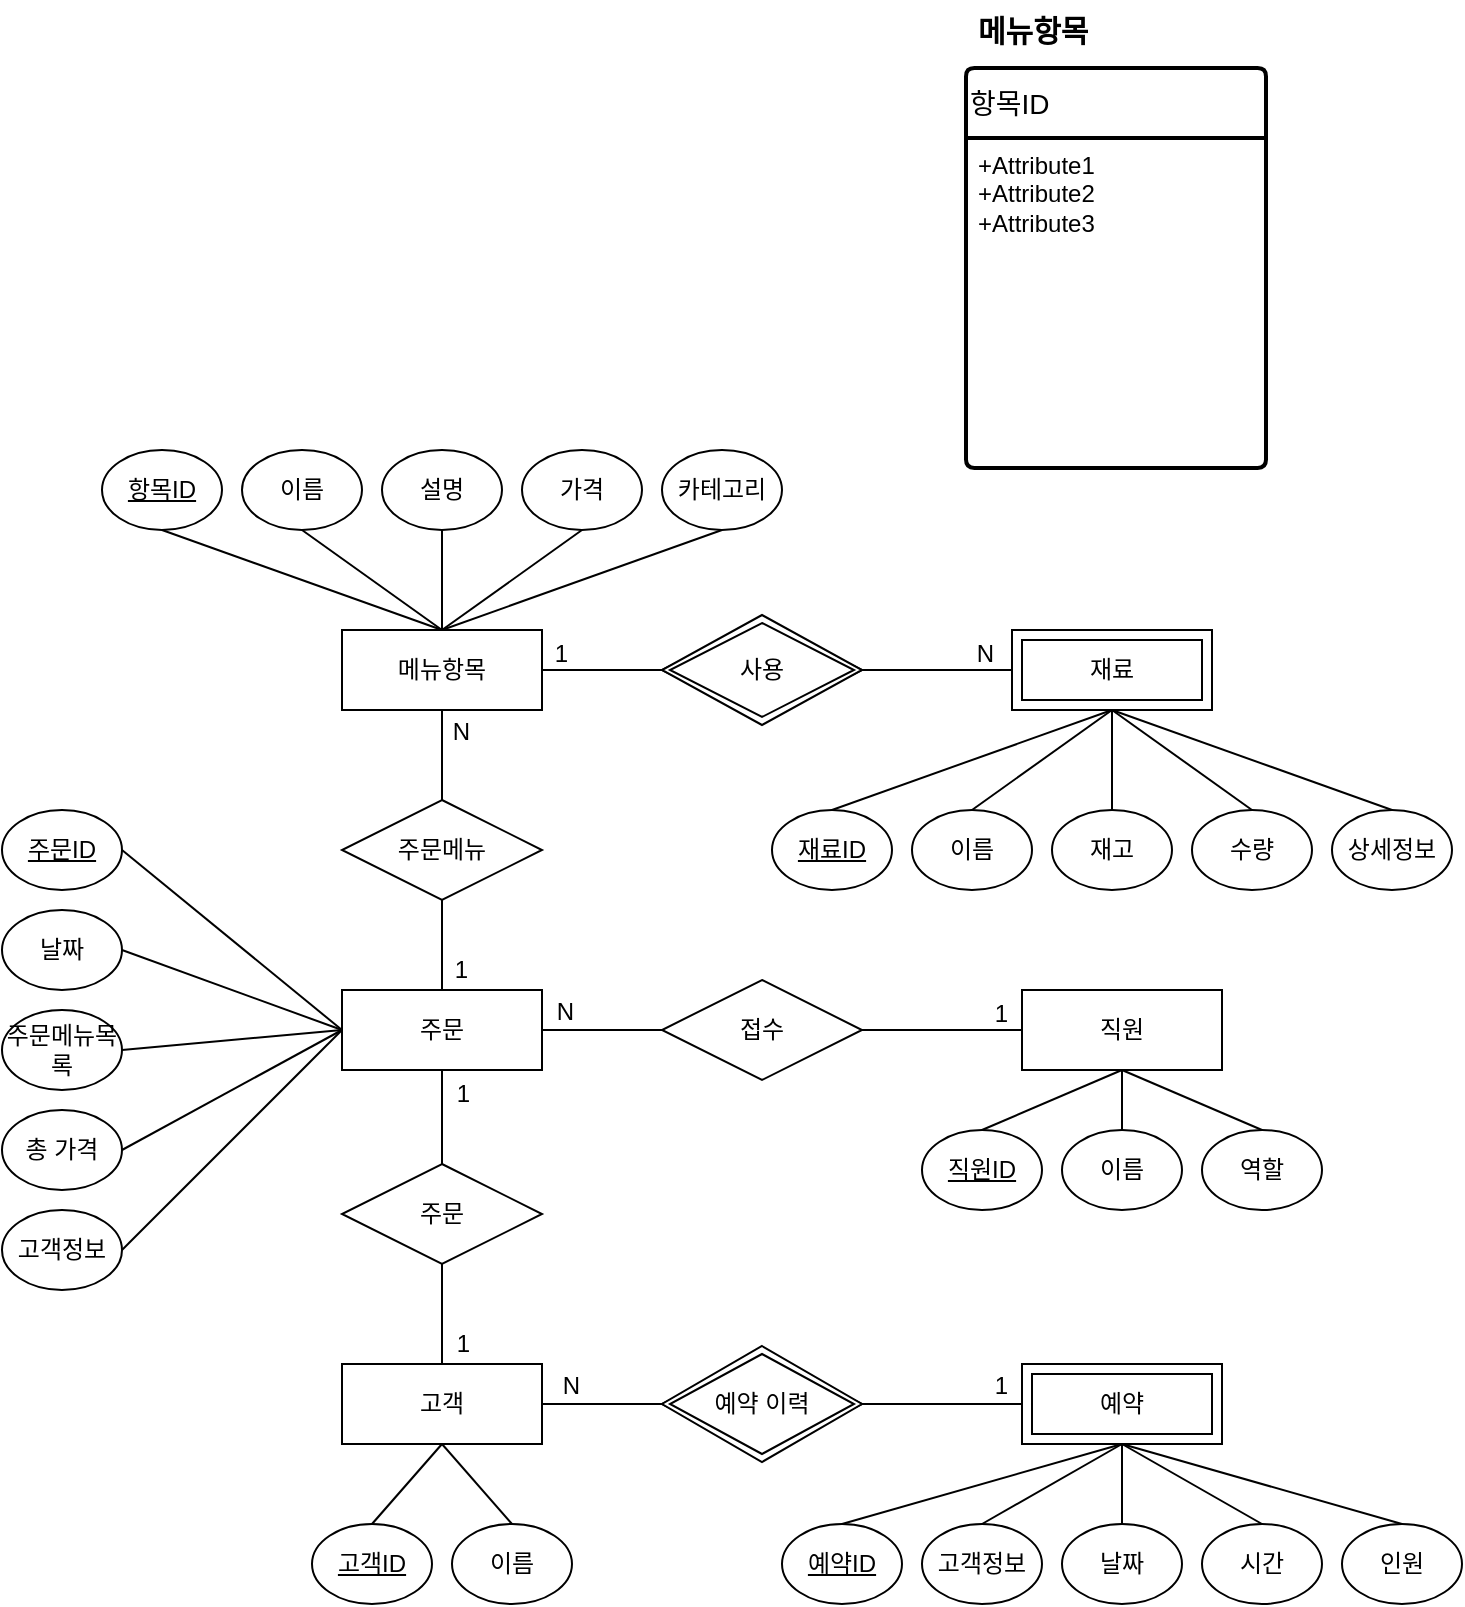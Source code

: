 <mxfile version="22.1.3" type="github">
  <diagram id="R2lEEEUBdFMjLlhIrx00" name="Page-1">
    <mxGraphModel dx="1400" dy="947" grid="0" gridSize="10" guides="1" tooltips="1" connect="1" arrows="1" fold="1" page="0" pageScale="1" pageWidth="850" pageHeight="1100" math="0" shadow="0" extFonts="Permanent Marker^https://fonts.googleapis.com/css?family=Permanent+Marker">
      <root>
        <mxCell id="0" />
        <mxCell id="1" parent="0" />
        <mxCell id="DVaIMUHScbvfM-ojIsnY-76" style="rounded=0;orthogonalLoop=1;jettySize=auto;html=1;exitX=0.5;exitY=1;exitDx=0;exitDy=0;entryX=0.5;entryY=0;entryDx=0;entryDy=0;endArrow=none;endFill=0;" edge="1" parent="1" source="DVaIMUHScbvfM-ojIsnY-1" target="DVaIMUHScbvfM-ojIsnY-67">
          <mxGeometry relative="1" as="geometry" />
        </mxCell>
        <mxCell id="DVaIMUHScbvfM-ojIsnY-1" value="메뉴항목" style="whiteSpace=wrap;html=1;align=center;" vertex="1" parent="1">
          <mxGeometry x="110" y="30" width="100" height="40" as="geometry" />
        </mxCell>
        <mxCell id="DVaIMUHScbvfM-ojIsnY-2" value="재료" style="whiteSpace=wrap;html=1;align=center;" vertex="1" parent="1">
          <mxGeometry x="445" y="30" width="100" height="40" as="geometry" />
        </mxCell>
        <mxCell id="DVaIMUHScbvfM-ojIsnY-81" style="rounded=0;orthogonalLoop=1;jettySize=auto;html=1;exitX=0.5;exitY=1;exitDx=0;exitDy=0;entryX=0.5;entryY=0;entryDx=0;entryDy=0;endArrow=none;endFill=0;" edge="1" parent="1" source="DVaIMUHScbvfM-ojIsnY-3" target="DVaIMUHScbvfM-ojIsnY-71">
          <mxGeometry relative="1" as="geometry" />
        </mxCell>
        <mxCell id="DVaIMUHScbvfM-ojIsnY-85" style="rounded=0;orthogonalLoop=1;jettySize=auto;html=1;exitX=1;exitY=0.5;exitDx=0;exitDy=0;entryX=0;entryY=0.5;entryDx=0;entryDy=0;endArrow=none;endFill=0;" edge="1" parent="1" source="DVaIMUHScbvfM-ojIsnY-3" target="DVaIMUHScbvfM-ojIsnY-68">
          <mxGeometry relative="1" as="geometry" />
        </mxCell>
        <mxCell id="DVaIMUHScbvfM-ojIsnY-3" value="주문" style="whiteSpace=wrap;html=1;align=center;" vertex="1" parent="1">
          <mxGeometry x="110" y="210" width="100" height="40" as="geometry" />
        </mxCell>
        <mxCell id="DVaIMUHScbvfM-ojIsnY-4" value="직원" style="whiteSpace=wrap;html=1;align=center;" vertex="1" parent="1">
          <mxGeometry x="450" y="210" width="100" height="40" as="geometry" />
        </mxCell>
        <mxCell id="DVaIMUHScbvfM-ojIsnY-5" value="예약" style="whiteSpace=wrap;html=1;align=center;" vertex="1" parent="1">
          <mxGeometry x="450" y="397" width="100" height="40" as="geometry" />
        </mxCell>
        <mxCell id="DVaIMUHScbvfM-ojIsnY-24" style="rounded=0;orthogonalLoop=1;jettySize=auto;html=1;exitX=0.5;exitY=0;exitDx=0;exitDy=0;endArrow=none;endFill=0;entryX=0.5;entryY=1;entryDx=0;entryDy=0;" edge="1" parent="1" source="DVaIMUHScbvfM-ojIsnY-6" target="DVaIMUHScbvfM-ojIsnY-2">
          <mxGeometry relative="1" as="geometry">
            <mxPoint x="495" y="80" as="targetPoint" />
          </mxGeometry>
        </mxCell>
        <mxCell id="DVaIMUHScbvfM-ojIsnY-6" value="재고" style="ellipse;whiteSpace=wrap;html=1;align=center;" vertex="1" parent="1">
          <mxGeometry x="465" y="120" width="60" height="40" as="geometry" />
        </mxCell>
        <mxCell id="DVaIMUHScbvfM-ojIsnY-23" style="rounded=0;orthogonalLoop=1;jettySize=auto;html=1;exitX=0.5;exitY=0;exitDx=0;exitDy=0;entryX=0.5;entryY=1;entryDx=0;entryDy=0;endArrow=none;endFill=0;" edge="1" parent="1" source="DVaIMUHScbvfM-ojIsnY-7" target="DVaIMUHScbvfM-ojIsnY-2">
          <mxGeometry relative="1" as="geometry" />
        </mxCell>
        <mxCell id="DVaIMUHScbvfM-ojIsnY-7" value="이름" style="ellipse;whiteSpace=wrap;html=1;align=center;" vertex="1" parent="1">
          <mxGeometry x="395" y="120" width="60" height="40" as="geometry" />
        </mxCell>
        <mxCell id="DVaIMUHScbvfM-ojIsnY-21" style="rounded=0;orthogonalLoop=1;jettySize=auto;html=1;exitX=0.5;exitY=0;exitDx=0;exitDy=0;entryX=0.5;entryY=1;entryDx=0;entryDy=0;endArrow=none;endFill=0;" edge="1" parent="1" source="DVaIMUHScbvfM-ojIsnY-8" target="DVaIMUHScbvfM-ojIsnY-2">
          <mxGeometry relative="1" as="geometry" />
        </mxCell>
        <mxCell id="DVaIMUHScbvfM-ojIsnY-8" value="&lt;u&gt;재료ID&lt;/u&gt;" style="ellipse;whiteSpace=wrap;html=1;align=center;" vertex="1" parent="1">
          <mxGeometry x="325" y="120" width="60" height="40" as="geometry" />
        </mxCell>
        <mxCell id="DVaIMUHScbvfM-ojIsnY-18" style="rounded=0;orthogonalLoop=1;jettySize=auto;html=1;exitX=0.5;exitY=1;exitDx=0;exitDy=0;entryX=0.5;entryY=0;entryDx=0;entryDy=0;endArrow=none;endFill=0;" edge="1" parent="1" source="DVaIMUHScbvfM-ojIsnY-9" target="DVaIMUHScbvfM-ojIsnY-1">
          <mxGeometry relative="1" as="geometry" />
        </mxCell>
        <mxCell id="DVaIMUHScbvfM-ojIsnY-9" value="카테고리" style="ellipse;whiteSpace=wrap;html=1;align=center;" vertex="1" parent="1">
          <mxGeometry x="270" y="-60" width="60" height="40" as="geometry" />
        </mxCell>
        <mxCell id="DVaIMUHScbvfM-ojIsnY-17" style="rounded=0;orthogonalLoop=1;jettySize=auto;html=1;exitX=0.5;exitY=1;exitDx=0;exitDy=0;entryX=0.5;entryY=0;entryDx=0;entryDy=0;endArrow=none;endFill=0;" edge="1" parent="1" source="DVaIMUHScbvfM-ojIsnY-10" target="DVaIMUHScbvfM-ojIsnY-1">
          <mxGeometry relative="1" as="geometry" />
        </mxCell>
        <mxCell id="DVaIMUHScbvfM-ojIsnY-10" value="가격" style="ellipse;whiteSpace=wrap;html=1;align=center;" vertex="1" parent="1">
          <mxGeometry x="200" y="-60" width="60" height="40" as="geometry" />
        </mxCell>
        <mxCell id="DVaIMUHScbvfM-ojIsnY-16" style="rounded=0;orthogonalLoop=1;jettySize=auto;html=1;exitX=0.5;exitY=1;exitDx=0;exitDy=0;endArrow=none;endFill=0;entryX=0.5;entryY=0;entryDx=0;entryDy=0;" edge="1" parent="1" source="DVaIMUHScbvfM-ojIsnY-11" target="DVaIMUHScbvfM-ojIsnY-1">
          <mxGeometry relative="1" as="geometry">
            <mxPoint x="180" y="70" as="targetPoint" />
          </mxGeometry>
        </mxCell>
        <mxCell id="DVaIMUHScbvfM-ojIsnY-11" value="설명" style="ellipse;whiteSpace=wrap;html=1;align=center;" vertex="1" parent="1">
          <mxGeometry x="130" y="-60" width="60" height="40" as="geometry" />
        </mxCell>
        <mxCell id="DVaIMUHScbvfM-ojIsnY-15" style="rounded=0;orthogonalLoop=1;jettySize=auto;html=1;exitX=0.5;exitY=1;exitDx=0;exitDy=0;endArrow=none;endFill=0;entryX=0.5;entryY=0;entryDx=0;entryDy=0;" edge="1" parent="1" source="DVaIMUHScbvfM-ojIsnY-12" target="DVaIMUHScbvfM-ojIsnY-1">
          <mxGeometry relative="1" as="geometry">
            <mxPoint x="180" y="70" as="targetPoint" />
          </mxGeometry>
        </mxCell>
        <mxCell id="DVaIMUHScbvfM-ojIsnY-12" value="이름" style="ellipse;whiteSpace=wrap;html=1;align=center;" vertex="1" parent="1">
          <mxGeometry x="60" y="-60" width="60" height="40" as="geometry" />
        </mxCell>
        <mxCell id="DVaIMUHScbvfM-ojIsnY-14" style="rounded=0;orthogonalLoop=1;jettySize=auto;html=1;exitX=0.5;exitY=1;exitDx=0;exitDy=0;entryX=0.5;entryY=0;entryDx=0;entryDy=0;endArrow=none;endFill=0;" edge="1" parent="1" source="DVaIMUHScbvfM-ojIsnY-13" target="DVaIMUHScbvfM-ojIsnY-1">
          <mxGeometry relative="1" as="geometry" />
        </mxCell>
        <mxCell id="DVaIMUHScbvfM-ojIsnY-13" value="&lt;u&gt;항목ID&lt;/u&gt;" style="ellipse;whiteSpace=wrap;html=1;align=center;" vertex="1" parent="1">
          <mxGeometry x="-10" y="-60" width="60" height="40" as="geometry" />
        </mxCell>
        <mxCell id="DVaIMUHScbvfM-ojIsnY-25" style="rounded=0;orthogonalLoop=1;jettySize=auto;html=1;exitX=0.5;exitY=0;exitDx=0;exitDy=0;entryX=0.5;entryY=1;entryDx=0;entryDy=0;endArrow=none;endFill=0;" edge="1" parent="1" source="DVaIMUHScbvfM-ojIsnY-19" target="DVaIMUHScbvfM-ojIsnY-2">
          <mxGeometry relative="1" as="geometry" />
        </mxCell>
        <mxCell id="DVaIMUHScbvfM-ojIsnY-19" value="수량" style="ellipse;whiteSpace=wrap;html=1;align=center;" vertex="1" parent="1">
          <mxGeometry x="535" y="120" width="60" height="40" as="geometry" />
        </mxCell>
        <mxCell id="DVaIMUHScbvfM-ojIsnY-26" style="rounded=0;orthogonalLoop=1;jettySize=auto;html=1;exitX=0.5;exitY=0;exitDx=0;exitDy=0;entryX=0.5;entryY=1;entryDx=0;entryDy=0;endArrow=none;endFill=0;" edge="1" parent="1" source="DVaIMUHScbvfM-ojIsnY-20" target="DVaIMUHScbvfM-ojIsnY-2">
          <mxGeometry relative="1" as="geometry" />
        </mxCell>
        <mxCell id="DVaIMUHScbvfM-ojIsnY-20" value="상세정보" style="ellipse;whiteSpace=wrap;html=1;align=center;" vertex="1" parent="1">
          <mxGeometry x="605" y="120" width="60" height="40" as="geometry" />
        </mxCell>
        <mxCell id="DVaIMUHScbvfM-ojIsnY-31" style="rounded=0;orthogonalLoop=1;jettySize=auto;html=1;exitX=0.5;exitY=0;exitDx=0;exitDy=0;endArrow=none;endFill=0;entryX=0.5;entryY=1;entryDx=0;entryDy=0;" edge="1" parent="1" source="DVaIMUHScbvfM-ojIsnY-27" target="DVaIMUHScbvfM-ojIsnY-4">
          <mxGeometry relative="1" as="geometry">
            <mxPoint x="500" y="230" as="targetPoint" />
          </mxGeometry>
        </mxCell>
        <mxCell id="DVaIMUHScbvfM-ojIsnY-27" value="이름" style="ellipse;whiteSpace=wrap;html=1;align=center;" vertex="1" parent="1">
          <mxGeometry x="470" y="280" width="60" height="40" as="geometry" />
        </mxCell>
        <mxCell id="DVaIMUHScbvfM-ojIsnY-30" style="rounded=0;orthogonalLoop=1;jettySize=auto;html=1;exitX=0.5;exitY=0;exitDx=0;exitDy=0;entryX=0.5;entryY=1;entryDx=0;entryDy=0;endArrow=none;endFill=0;" edge="1" parent="1" source="DVaIMUHScbvfM-ojIsnY-28" target="DVaIMUHScbvfM-ojIsnY-4">
          <mxGeometry relative="1" as="geometry" />
        </mxCell>
        <mxCell id="DVaIMUHScbvfM-ojIsnY-28" value="직원ID" style="ellipse;whiteSpace=wrap;html=1;align=center;fontStyle=4" vertex="1" parent="1">
          <mxGeometry x="400" y="280" width="60" height="40" as="geometry" />
        </mxCell>
        <mxCell id="DVaIMUHScbvfM-ojIsnY-32" style="rounded=0;orthogonalLoop=1;jettySize=auto;html=1;exitX=0.5;exitY=0;exitDx=0;exitDy=0;entryX=0.5;entryY=1;entryDx=0;entryDy=0;endArrow=none;endFill=0;" edge="1" parent="1" source="DVaIMUHScbvfM-ojIsnY-29" target="DVaIMUHScbvfM-ojIsnY-4">
          <mxGeometry relative="1" as="geometry" />
        </mxCell>
        <mxCell id="DVaIMUHScbvfM-ojIsnY-29" value="역할" style="ellipse;whiteSpace=wrap;html=1;align=center;" vertex="1" parent="1">
          <mxGeometry x="540" y="280" width="60" height="40" as="geometry" />
        </mxCell>
        <mxCell id="DVaIMUHScbvfM-ojIsnY-39" style="rounded=0;orthogonalLoop=1;jettySize=auto;html=1;exitX=1;exitY=0.5;exitDx=0;exitDy=0;entryX=0;entryY=0.5;entryDx=0;entryDy=0;endArrow=none;endFill=0;" edge="1" parent="1" source="DVaIMUHScbvfM-ojIsnY-33" target="DVaIMUHScbvfM-ojIsnY-3">
          <mxGeometry relative="1" as="geometry" />
        </mxCell>
        <mxCell id="DVaIMUHScbvfM-ojIsnY-33" value="&lt;u&gt;주문ID&lt;/u&gt;" style="ellipse;whiteSpace=wrap;html=1;align=center;" vertex="1" parent="1">
          <mxGeometry x="-60" y="120" width="60" height="40" as="geometry" />
        </mxCell>
        <mxCell id="DVaIMUHScbvfM-ojIsnY-40" style="rounded=0;orthogonalLoop=1;jettySize=auto;html=1;exitX=1;exitY=0.5;exitDx=0;exitDy=0;entryX=0;entryY=0.5;entryDx=0;entryDy=0;endArrow=none;endFill=0;" edge="1" parent="1" source="DVaIMUHScbvfM-ojIsnY-34" target="DVaIMUHScbvfM-ojIsnY-3">
          <mxGeometry relative="1" as="geometry" />
        </mxCell>
        <mxCell id="DVaIMUHScbvfM-ojIsnY-34" value="날짜" style="ellipse;whiteSpace=wrap;html=1;align=center;" vertex="1" parent="1">
          <mxGeometry x="-60" y="170" width="60" height="40" as="geometry" />
        </mxCell>
        <mxCell id="DVaIMUHScbvfM-ojIsnY-41" style="rounded=0;orthogonalLoop=1;jettySize=auto;html=1;exitX=1;exitY=0.5;exitDx=0;exitDy=0;entryX=0;entryY=0.5;entryDx=0;entryDy=0;endArrow=none;endFill=0;" edge="1" parent="1" source="DVaIMUHScbvfM-ojIsnY-36" target="DVaIMUHScbvfM-ojIsnY-3">
          <mxGeometry relative="1" as="geometry" />
        </mxCell>
        <mxCell id="DVaIMUHScbvfM-ojIsnY-36" value="주문메뉴목록" style="ellipse;whiteSpace=wrap;html=1;align=center;" vertex="1" parent="1">
          <mxGeometry x="-60" y="220" width="60" height="40" as="geometry" />
        </mxCell>
        <mxCell id="DVaIMUHScbvfM-ojIsnY-42" style="rounded=0;orthogonalLoop=1;jettySize=auto;html=1;exitX=1;exitY=0.5;exitDx=0;exitDy=0;entryX=0;entryY=0.5;entryDx=0;entryDy=0;endArrow=none;endFill=0;" edge="1" parent="1" source="DVaIMUHScbvfM-ojIsnY-37" target="DVaIMUHScbvfM-ojIsnY-3">
          <mxGeometry relative="1" as="geometry" />
        </mxCell>
        <mxCell id="DVaIMUHScbvfM-ojIsnY-37" value="총 가격" style="ellipse;whiteSpace=wrap;html=1;align=center;" vertex="1" parent="1">
          <mxGeometry x="-60" y="270" width="60" height="40" as="geometry" />
        </mxCell>
        <mxCell id="DVaIMUHScbvfM-ojIsnY-43" style="rounded=0;orthogonalLoop=1;jettySize=auto;html=1;exitX=1;exitY=0.5;exitDx=0;exitDy=0;entryX=0;entryY=0.5;entryDx=0;entryDy=0;endArrow=none;endFill=0;" edge="1" parent="1" source="DVaIMUHScbvfM-ojIsnY-38" target="DVaIMUHScbvfM-ojIsnY-3">
          <mxGeometry relative="1" as="geometry" />
        </mxCell>
        <mxCell id="DVaIMUHScbvfM-ojIsnY-38" value="고객정보" style="ellipse;whiteSpace=wrap;html=1;align=center;" vertex="1" parent="1">
          <mxGeometry x="-60" y="320" width="60" height="40" as="geometry" />
        </mxCell>
        <mxCell id="DVaIMUHScbvfM-ojIsnY-50" style="rounded=0;orthogonalLoop=1;jettySize=auto;html=1;exitX=0.5;exitY=0;exitDx=0;exitDy=0;entryX=0.5;entryY=1;entryDx=0;entryDy=0;endArrow=none;endFill=0;" edge="1" parent="1" source="DVaIMUHScbvfM-ojIsnY-44" target="DVaIMUHScbvfM-ojIsnY-5">
          <mxGeometry relative="1" as="geometry" />
        </mxCell>
        <mxCell id="DVaIMUHScbvfM-ojIsnY-44" value="&lt;u&gt;예약ID&lt;/u&gt;" style="ellipse;whiteSpace=wrap;html=1;align=center;" vertex="1" parent="1">
          <mxGeometry x="330" y="477" width="60" height="40" as="geometry" />
        </mxCell>
        <mxCell id="DVaIMUHScbvfM-ojIsnY-51" style="rounded=0;orthogonalLoop=1;jettySize=auto;html=1;exitX=0.5;exitY=0;exitDx=0;exitDy=0;entryX=0.5;entryY=1;entryDx=0;entryDy=0;endArrow=none;endFill=0;" edge="1" parent="1" source="DVaIMUHScbvfM-ojIsnY-45" target="DVaIMUHScbvfM-ojIsnY-5">
          <mxGeometry relative="1" as="geometry" />
        </mxCell>
        <mxCell id="DVaIMUHScbvfM-ojIsnY-45" value="고객정보" style="ellipse;whiteSpace=wrap;html=1;align=center;" vertex="1" parent="1">
          <mxGeometry x="400" y="477" width="60" height="40" as="geometry" />
        </mxCell>
        <mxCell id="DVaIMUHScbvfM-ojIsnY-52" style="rounded=0;orthogonalLoop=1;jettySize=auto;html=1;exitX=0.5;exitY=0;exitDx=0;exitDy=0;entryX=0.5;entryY=1;entryDx=0;entryDy=0;endArrow=none;endFill=0;" edge="1" parent="1" source="DVaIMUHScbvfM-ojIsnY-47" target="DVaIMUHScbvfM-ojIsnY-5">
          <mxGeometry relative="1" as="geometry" />
        </mxCell>
        <mxCell id="DVaIMUHScbvfM-ojIsnY-47" value="날짜" style="ellipse;whiteSpace=wrap;html=1;align=center;" vertex="1" parent="1">
          <mxGeometry x="470" y="477" width="60" height="40" as="geometry" />
        </mxCell>
        <mxCell id="DVaIMUHScbvfM-ojIsnY-53" style="rounded=0;orthogonalLoop=1;jettySize=auto;html=1;exitX=0.5;exitY=0;exitDx=0;exitDy=0;entryX=0.5;entryY=1;entryDx=0;entryDy=0;endArrow=none;endFill=0;" edge="1" parent="1" source="DVaIMUHScbvfM-ojIsnY-48" target="DVaIMUHScbvfM-ojIsnY-5">
          <mxGeometry relative="1" as="geometry" />
        </mxCell>
        <mxCell id="DVaIMUHScbvfM-ojIsnY-48" value="시간" style="ellipse;whiteSpace=wrap;html=1;align=center;" vertex="1" parent="1">
          <mxGeometry x="540" y="477" width="60" height="40" as="geometry" />
        </mxCell>
        <mxCell id="DVaIMUHScbvfM-ojIsnY-54" style="rounded=0;orthogonalLoop=1;jettySize=auto;html=1;exitX=0.5;exitY=0;exitDx=0;exitDy=0;entryX=0.5;entryY=1;entryDx=0;entryDy=0;endArrow=none;endFill=0;" edge="1" parent="1" source="DVaIMUHScbvfM-ojIsnY-49" target="DVaIMUHScbvfM-ojIsnY-5">
          <mxGeometry relative="1" as="geometry" />
        </mxCell>
        <mxCell id="DVaIMUHScbvfM-ojIsnY-49" value="인원" style="ellipse;whiteSpace=wrap;html=1;align=center;" vertex="1" parent="1">
          <mxGeometry x="610" y="477" width="60" height="40" as="geometry" />
        </mxCell>
        <mxCell id="DVaIMUHScbvfM-ojIsnY-83" style="rounded=0;orthogonalLoop=1;jettySize=auto;html=1;exitX=1;exitY=0.5;exitDx=0;exitDy=0;entryX=0;entryY=0.5;entryDx=0;entryDy=0;endArrow=none;endFill=0;" edge="1" parent="1" source="DVaIMUHScbvfM-ojIsnY-55" target="DVaIMUHScbvfM-ojIsnY-72">
          <mxGeometry relative="1" as="geometry" />
        </mxCell>
        <mxCell id="DVaIMUHScbvfM-ojIsnY-55" value="고객" style="whiteSpace=wrap;html=1;align=center;" vertex="1" parent="1">
          <mxGeometry x="110" y="397" width="100" height="40" as="geometry" />
        </mxCell>
        <mxCell id="DVaIMUHScbvfM-ojIsnY-65" style="rounded=0;orthogonalLoop=1;jettySize=auto;html=1;exitX=0.5;exitY=0;exitDx=0;exitDy=0;entryX=0.5;entryY=1;entryDx=0;entryDy=0;endArrow=none;endFill=0;" edge="1" parent="1" source="DVaIMUHScbvfM-ojIsnY-56" target="DVaIMUHScbvfM-ojIsnY-55">
          <mxGeometry relative="1" as="geometry" />
        </mxCell>
        <mxCell id="DVaIMUHScbvfM-ojIsnY-56" value="&lt;u&gt;고객ID&lt;/u&gt;" style="ellipse;whiteSpace=wrap;html=1;align=center;" vertex="1" parent="1">
          <mxGeometry x="95" y="477" width="60" height="40" as="geometry" />
        </mxCell>
        <mxCell id="DVaIMUHScbvfM-ojIsnY-66" style="rounded=0;orthogonalLoop=1;jettySize=auto;html=1;exitX=0.5;exitY=0;exitDx=0;exitDy=0;entryX=0.5;entryY=1;entryDx=0;entryDy=0;endArrow=none;endFill=0;" edge="1" parent="1" source="DVaIMUHScbvfM-ojIsnY-58" target="DVaIMUHScbvfM-ojIsnY-55">
          <mxGeometry relative="1" as="geometry" />
        </mxCell>
        <mxCell id="DVaIMUHScbvfM-ojIsnY-58" value="이름" style="ellipse;whiteSpace=wrap;html=1;align=center;" vertex="1" parent="1">
          <mxGeometry x="165" y="477" width="60" height="40" as="geometry" />
        </mxCell>
        <mxCell id="DVaIMUHScbvfM-ojIsnY-60" value="사용" style="shape=rhombus;perimeter=rhombusPerimeter;whiteSpace=wrap;html=1;align=center;" vertex="1" parent="1">
          <mxGeometry x="270" y="25" width="100" height="50" as="geometry" />
        </mxCell>
        <mxCell id="DVaIMUHScbvfM-ojIsnY-61" value="" style="endArrow=none;html=1;rounded=0;exitX=1;exitY=0.5;exitDx=0;exitDy=0;entryX=0;entryY=0.5;entryDx=0;entryDy=0;" edge="1" parent="1" source="DVaIMUHScbvfM-ojIsnY-1" target="DVaIMUHScbvfM-ojIsnY-60">
          <mxGeometry relative="1" as="geometry">
            <mxPoint x="220" y="50" as="sourcePoint" />
            <mxPoint x="320" y="50" as="targetPoint" />
          </mxGeometry>
        </mxCell>
        <mxCell id="DVaIMUHScbvfM-ojIsnY-62" value="1" style="resizable=0;html=1;whiteSpace=wrap;align=right;verticalAlign=bottom;" connectable="0" vertex="1" parent="DVaIMUHScbvfM-ojIsnY-61">
          <mxGeometry x="1" relative="1" as="geometry">
            <mxPoint x="-46" as="offset" />
          </mxGeometry>
        </mxCell>
        <mxCell id="DVaIMUHScbvfM-ojIsnY-63" value="" style="endArrow=none;html=1;rounded=0;exitX=1;exitY=0.5;exitDx=0;exitDy=0;entryX=0;entryY=0.5;entryDx=0;entryDy=0;" edge="1" parent="1" source="DVaIMUHScbvfM-ojIsnY-60" target="DVaIMUHScbvfM-ojIsnY-2">
          <mxGeometry relative="1" as="geometry">
            <mxPoint x="325.0" y="50.0" as="sourcePoint" />
            <mxPoint x="445" as="targetPoint" />
          </mxGeometry>
        </mxCell>
        <mxCell id="DVaIMUHScbvfM-ojIsnY-64" value="N" style="resizable=0;html=1;whiteSpace=wrap;align=right;verticalAlign=bottom;" connectable="0" vertex="1" parent="DVaIMUHScbvfM-ojIsnY-63">
          <mxGeometry x="1" relative="1" as="geometry">
            <mxPoint x="-8" as="offset" />
          </mxGeometry>
        </mxCell>
        <mxCell id="DVaIMUHScbvfM-ojIsnY-78" style="rounded=0;orthogonalLoop=1;jettySize=auto;html=1;exitX=0.5;exitY=1;exitDx=0;exitDy=0;entryX=0.5;entryY=0;entryDx=0;entryDy=0;endArrow=none;endFill=0;" edge="1" parent="1" source="DVaIMUHScbvfM-ojIsnY-67" target="DVaIMUHScbvfM-ojIsnY-3">
          <mxGeometry relative="1" as="geometry" />
        </mxCell>
        <mxCell id="DVaIMUHScbvfM-ojIsnY-67" value="주문메뉴" style="shape=rhombus;perimeter=rhombusPerimeter;whiteSpace=wrap;html=1;align=center;" vertex="1" parent="1">
          <mxGeometry x="110" y="115" width="100" height="50" as="geometry" />
        </mxCell>
        <mxCell id="DVaIMUHScbvfM-ojIsnY-86" style="rounded=0;orthogonalLoop=1;jettySize=auto;html=1;exitX=1;exitY=0.5;exitDx=0;exitDy=0;entryX=0;entryY=0.5;entryDx=0;entryDy=0;endArrow=none;endFill=0;" edge="1" parent="1" source="DVaIMUHScbvfM-ojIsnY-68" target="DVaIMUHScbvfM-ojIsnY-4">
          <mxGeometry relative="1" as="geometry" />
        </mxCell>
        <mxCell id="DVaIMUHScbvfM-ojIsnY-68" value="접수" style="shape=rhombus;perimeter=rhombusPerimeter;whiteSpace=wrap;html=1;align=center;" vertex="1" parent="1">
          <mxGeometry x="270" y="205" width="100" height="50" as="geometry" />
        </mxCell>
        <mxCell id="DVaIMUHScbvfM-ojIsnY-82" style="rounded=0;orthogonalLoop=1;jettySize=auto;html=1;exitX=0.5;exitY=1;exitDx=0;exitDy=0;entryX=0.5;entryY=0;entryDx=0;entryDy=0;endArrow=none;endFill=0;" edge="1" parent="1" source="DVaIMUHScbvfM-ojIsnY-71" target="DVaIMUHScbvfM-ojIsnY-55">
          <mxGeometry relative="1" as="geometry" />
        </mxCell>
        <mxCell id="DVaIMUHScbvfM-ojIsnY-71" value="주문" style="shape=rhombus;perimeter=rhombusPerimeter;whiteSpace=wrap;html=1;align=center;" vertex="1" parent="1">
          <mxGeometry x="110" y="297" width="100" height="50" as="geometry" />
        </mxCell>
        <mxCell id="DVaIMUHScbvfM-ojIsnY-84" style="rounded=0;orthogonalLoop=1;jettySize=auto;html=1;exitX=1;exitY=0.5;exitDx=0;exitDy=0;entryX=0;entryY=0.5;entryDx=0;entryDy=0;endArrow=none;endFill=0;" edge="1" parent="1" source="DVaIMUHScbvfM-ojIsnY-72" target="DVaIMUHScbvfM-ojIsnY-5">
          <mxGeometry relative="1" as="geometry" />
        </mxCell>
        <mxCell id="DVaIMUHScbvfM-ojIsnY-72" value="예약이력" style="shape=rhombus;perimeter=rhombusPerimeter;whiteSpace=wrap;html=1;align=center;" vertex="1" parent="1">
          <mxGeometry x="270" y="392" width="100" height="50" as="geometry" />
        </mxCell>
        <mxCell id="DVaIMUHScbvfM-ojIsnY-74" value="재료" style="shape=ext;margin=3;double=1;whiteSpace=wrap;html=1;align=center;" vertex="1" parent="1">
          <mxGeometry x="445" y="30" width="100" height="40" as="geometry" />
        </mxCell>
        <mxCell id="DVaIMUHScbvfM-ojIsnY-75" value="사용" style="shape=rhombus;double=1;perimeter=rhombusPerimeter;whiteSpace=wrap;html=1;align=center;" vertex="1" parent="1">
          <mxGeometry x="270" y="22.5" width="100" height="55" as="geometry" />
        </mxCell>
        <mxCell id="DVaIMUHScbvfM-ojIsnY-79" value="1" style="resizable=0;html=1;whiteSpace=wrap;align=right;verticalAlign=bottom;" connectable="0" vertex="1" parent="1">
          <mxGeometry x="174" y="208" as="geometry" />
        </mxCell>
        <mxCell id="DVaIMUHScbvfM-ojIsnY-80" value="N" style="resizable=0;html=1;whiteSpace=wrap;align=right;verticalAlign=bottom;" connectable="0" vertex="1" parent="1">
          <mxGeometry x="175.0" y="89" as="geometry" />
        </mxCell>
        <mxCell id="DVaIMUHScbvfM-ojIsnY-87" value="1" style="resizable=0;html=1;whiteSpace=wrap;align=right;verticalAlign=bottom;" connectable="0" vertex="1" parent="1">
          <mxGeometry x="444" y="230" as="geometry" />
        </mxCell>
        <mxCell id="DVaIMUHScbvfM-ojIsnY-88" value="N" style="resizable=0;html=1;whiteSpace=wrap;align=right;verticalAlign=bottom;" connectable="0" vertex="1" parent="1">
          <mxGeometry x="227" y="229" as="geometry" />
        </mxCell>
        <mxCell id="DVaIMUHScbvfM-ojIsnY-89" value="1" style="resizable=0;html=1;whiteSpace=wrap;align=right;verticalAlign=bottom;" connectable="0" vertex="1" parent="1">
          <mxGeometry x="175" y="270" as="geometry" />
        </mxCell>
        <mxCell id="DVaIMUHScbvfM-ojIsnY-90" value="1" style="resizable=0;html=1;whiteSpace=wrap;align=right;verticalAlign=bottom;" connectable="0" vertex="1" parent="1">
          <mxGeometry x="175" y="395" as="geometry" />
        </mxCell>
        <mxCell id="DVaIMUHScbvfM-ojIsnY-91" value="1" style="resizable=0;html=1;whiteSpace=wrap;align=right;verticalAlign=bottom;" connectable="0" vertex="1" parent="1">
          <mxGeometry x="444" y="416" as="geometry" />
        </mxCell>
        <mxCell id="DVaIMUHScbvfM-ojIsnY-92" value="N" style="resizable=0;html=1;whiteSpace=wrap;align=right;verticalAlign=bottom;" connectable="0" vertex="1" parent="1">
          <mxGeometry x="230" y="416" as="geometry" />
        </mxCell>
        <mxCell id="DVaIMUHScbvfM-ojIsnY-93" value="예약" style="shape=ext;margin=3;double=1;whiteSpace=wrap;html=1;align=center;" vertex="1" parent="1">
          <mxGeometry x="450" y="397" width="100" height="40" as="geometry" />
        </mxCell>
        <mxCell id="DVaIMUHScbvfM-ojIsnY-94" value="예약 이력" style="shape=rhombus;double=1;perimeter=rhombusPerimeter;whiteSpace=wrap;html=1;align=center;" vertex="1" parent="1">
          <mxGeometry x="270" y="388" width="100" height="58" as="geometry" />
        </mxCell>
        <mxCell id="DVaIMUHScbvfM-ojIsnY-95" value="항목ID" style="swimlane;childLayout=stackLayout;horizontal=1;startSize=35;horizontalStack=0;rounded=1;fontSize=14;fontStyle=0;strokeWidth=2;resizeParent=0;resizeLast=1;shadow=0;dashed=0;align=left;arcSize=4;whiteSpace=wrap;html=1;" vertex="1" parent="1">
          <mxGeometry x="422" y="-251" width="150" height="200" as="geometry">
            <mxRectangle x="422" y="-251" width="77" height="35" as="alternateBounds" />
          </mxGeometry>
        </mxCell>
        <mxCell id="DVaIMUHScbvfM-ojIsnY-96" value="+Attribute1&#xa;+Attribute2&#xa;+Attribute3" style="align=left;strokeColor=none;fillColor=none;spacingLeft=4;fontSize=12;verticalAlign=top;resizable=0;rotatable=0;part=1;html=1;" vertex="1" parent="DVaIMUHScbvfM-ojIsnY-95">
          <mxGeometry y="35" width="150" height="165" as="geometry" />
        </mxCell>
        <mxCell id="DVaIMUHScbvfM-ojIsnY-101" value="메뉴항목" style="text;strokeColor=none;fillColor=none;spacingLeft=4;spacingRight=4;overflow=hidden;rotatable=0;points=[[0,0.5],[1,0.5]];portConstraint=eastwest;fontSize=15;whiteSpace=wrap;html=1;fontStyle=1" vertex="1" parent="1">
          <mxGeometry x="422" y="-285" width="74" height="30" as="geometry" />
        </mxCell>
      </root>
    </mxGraphModel>
  </diagram>
</mxfile>
